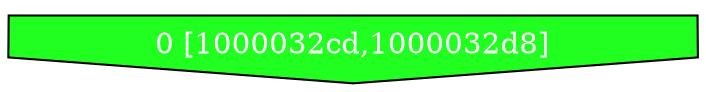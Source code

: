 diGraph hexdump{
	hexdump_0  [style=filled fillcolor="#20FF20" fontcolor="#ffffff" shape=invhouse label="0 [1000032cd,1000032d8]"]


}
